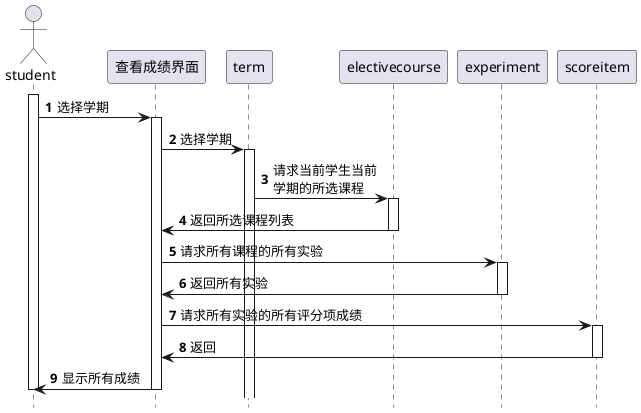 @startuml
autonumber
hide footbox
actor student as s
participant 查看成绩界面 as c
participant term as t
participant electivecourse as ec
participant experiment as e
participant scoreitem as sc
activate s
s->c:选择学期
activate c
c->t:选择学期
activate t
t->ec:请求当前学生当前\n学期的所选课程
activate ec
ec->c:返回所选课程列表
deactivate ec
c->e:请求所有课程的所有实验
activate e
e->c:返回所有实验
deactivate
c->sc:请求所有实验的所有评分项成绩
activate sc
sc->c:返回
deactivate sc
c->s:显示所有成绩
deactivate c
deactivate s
@enduml